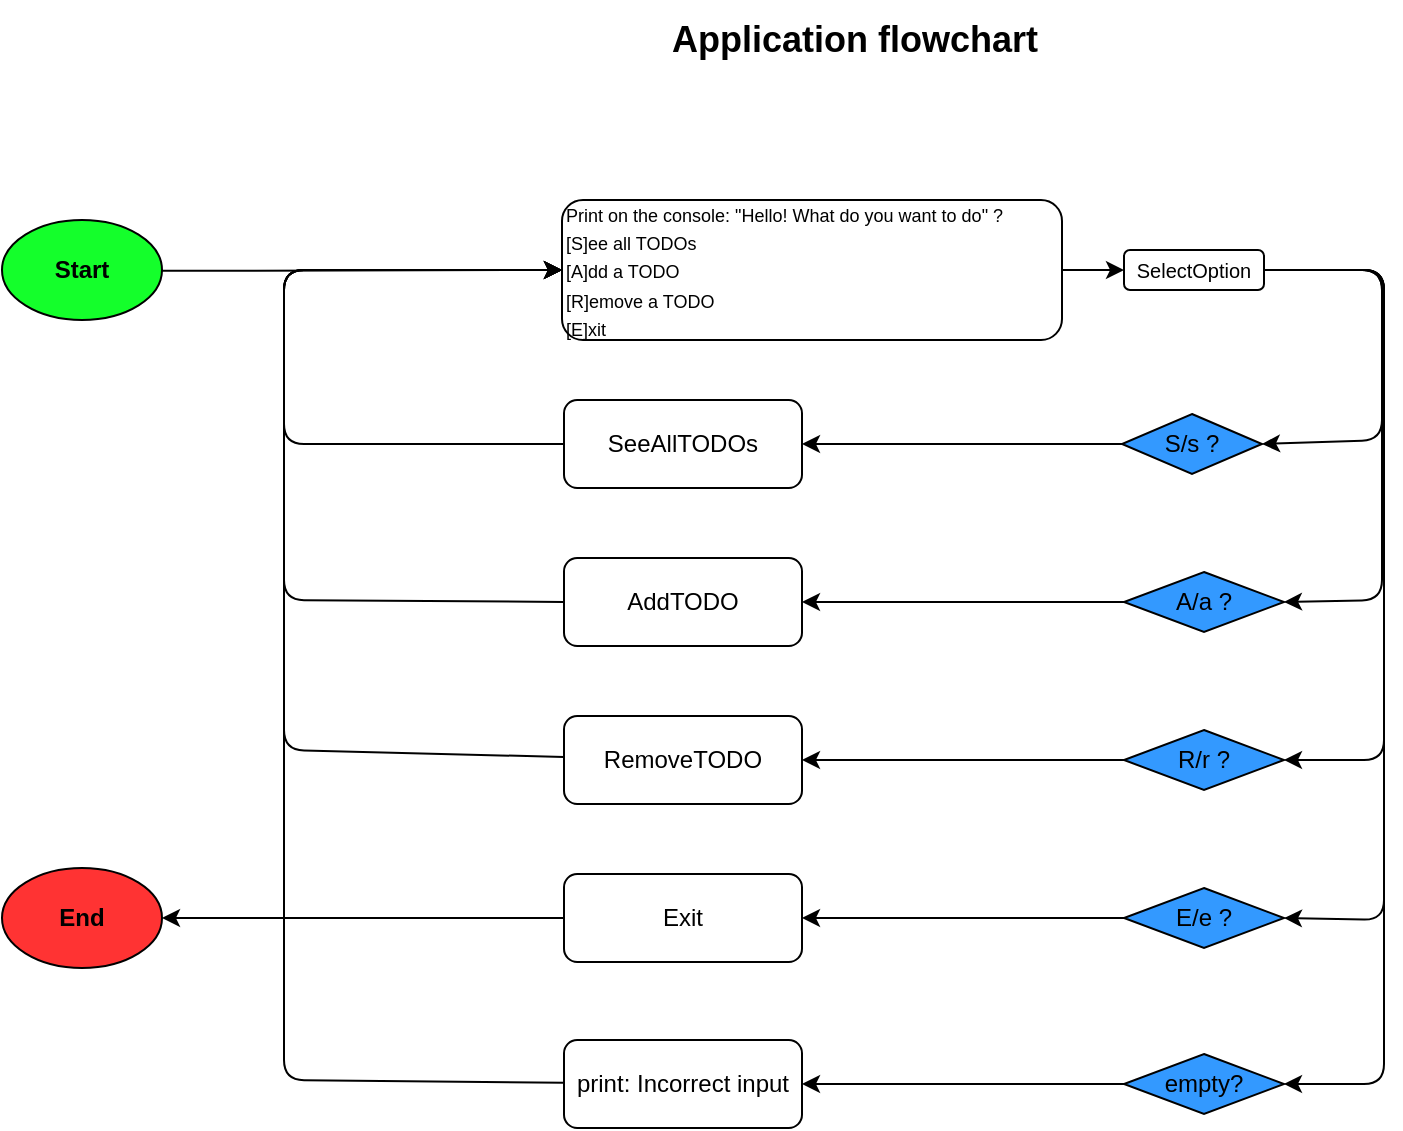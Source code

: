 <mxfile>
    <diagram id="gsi6BKH8xX73ITelr7hC" name="Page-1">
        <mxGraphModel dx="1072" dy="571" grid="1" gridSize="10" guides="1" tooltips="1" connect="1" arrows="1" fold="1" page="1" pageScale="1" pageWidth="850" pageHeight="1100" math="0" shadow="0">
            <root>
                <mxCell id="0"/>
                <mxCell id="1" parent="0"/>
                <mxCell id="20" style="edgeStyle=none;html=1;entryX=0;entryY=0.5;entryDx=0;entryDy=0;" parent="1" source="2" target="41" edge="1">
                    <mxGeometry relative="1" as="geometry">
                        <mxPoint x="360" y="175" as="targetPoint"/>
                    </mxGeometry>
                </mxCell>
                <mxCell id="2" value="&lt;b&gt;Start&lt;/b&gt;" style="ellipse;whiteSpace=wrap;html=1;fillColor=#14FF2B;" parent="1" vertex="1">
                    <mxGeometry x="39" y="150" width="80" height="50" as="geometry"/>
                </mxCell>
                <mxCell id="43" value="" style="edgeStyle=none;html=1;" parent="1" source="41" target="42" edge="1">
                    <mxGeometry relative="1" as="geometry"/>
                </mxCell>
                <mxCell id="41" value="&lt;div style=&quot;&quot;&gt;&lt;span style=&quot;font-size: 9px; background-color: transparent;&quot;&gt;Print on the console: &quot;Hello! What do you want to do&quot; ?&lt;/span&gt;&lt;/div&gt;&lt;div style=&quot;&quot;&gt;&lt;font style=&quot;font-size: 9px;&quot;&gt;[S]ee all TODOs&lt;/font&gt;&lt;/div&gt;&lt;div style=&quot;&quot;&gt;&lt;font style=&quot;font-size: 9px;&quot;&gt;[A]dd a TODO&lt;/font&gt;&lt;/div&gt;&lt;div style=&quot;&quot;&gt;&lt;font style=&quot;font-size: 9px;&quot;&gt;[R]emove a TODO&lt;/font&gt;&lt;/div&gt;&lt;div style=&quot;&quot;&gt;&lt;font style=&quot;font-size: 9px;&quot;&gt;[E]xit&lt;/font&gt;&lt;/div&gt;" style="rounded=1;whiteSpace=wrap;html=1;align=left;" parent="1" vertex="1">
                    <mxGeometry x="319" y="140" width="250" height="70" as="geometry"/>
                </mxCell>
                <mxCell id="49" style="edgeStyle=none;html=1;entryX=1;entryY=0.5;entryDx=0;entryDy=0;exitX=1;exitY=0.5;exitDx=0;exitDy=0;" parent="1" source="42" target="44" edge="1">
                    <mxGeometry relative="1" as="geometry">
                        <Array as="points">
                            <mxPoint x="729" y="175"/>
                            <mxPoint x="729" y="260"/>
                        </Array>
                    </mxGeometry>
                </mxCell>
                <mxCell id="58" style="edgeStyle=none;html=1;entryX=1;entryY=0.5;entryDx=0;entryDy=0;exitX=1;exitY=0.5;exitDx=0;exitDy=0;" parent="1" source="42" target="45" edge="1">
                    <mxGeometry relative="1" as="geometry">
                        <Array as="points">
                            <mxPoint x="729" y="175"/>
                            <mxPoint x="729" y="340"/>
                        </Array>
                    </mxGeometry>
                </mxCell>
                <mxCell id="92" style="edgeStyle=none;html=1;entryX=1;entryY=0.5;entryDx=0;entryDy=0;exitX=1;exitY=0.5;exitDx=0;exitDy=0;" parent="1" source="42" target="91" edge="1">
                    <mxGeometry relative="1" as="geometry">
                        <Array as="points">
                            <mxPoint x="730" y="175"/>
                            <mxPoint x="730" y="420"/>
                        </Array>
                    </mxGeometry>
                </mxCell>
                <mxCell id="100" style="edgeStyle=none;html=1;entryX=1;entryY=0.5;entryDx=0;entryDy=0;" parent="1" source="42" target="96" edge="1">
                    <mxGeometry relative="1" as="geometry">
                        <Array as="points">
                            <mxPoint x="730" y="175"/>
                            <mxPoint x="730" y="500"/>
                        </Array>
                    </mxGeometry>
                </mxCell>
                <mxCell id="104" style="edgeStyle=none;html=1;entryX=1;entryY=0.5;entryDx=0;entryDy=0;" parent="1" source="42" target="103" edge="1">
                    <mxGeometry relative="1" as="geometry">
                        <Array as="points">
                            <mxPoint x="730" y="175"/>
                            <mxPoint x="730" y="582"/>
                        </Array>
                    </mxGeometry>
                </mxCell>
                <mxCell id="42" value="&lt;div style=&quot;text-align: left;&quot;&gt;&lt;font size=&quot;1&quot;&gt;SelectOption&lt;/font&gt;&lt;/div&gt;" style="rounded=1;whiteSpace=wrap;html=1;" parent="1" vertex="1">
                    <mxGeometry x="600" y="165" width="70" height="20" as="geometry"/>
                </mxCell>
                <mxCell id="50" style="edgeStyle=none;html=1;entryX=1;entryY=0.5;entryDx=0;entryDy=0;" parent="1" source="44" target="51" edge="1">
                    <mxGeometry relative="1" as="geometry">
                        <mxPoint x="559" y="262" as="targetPoint"/>
                    </mxGeometry>
                </mxCell>
                <mxCell id="44" value="S/s ?" style="rhombus;whiteSpace=wrap;html=1;fillColor=#3399FF;" parent="1" vertex="1">
                    <mxGeometry x="599" y="247" width="70" height="30" as="geometry"/>
                </mxCell>
                <mxCell id="60" style="edgeStyle=none;html=1;entryX=1;entryY=0.5;entryDx=0;entryDy=0;" parent="1" source="45" target="90" edge="1">
                    <mxGeometry relative="1" as="geometry">
                        <mxPoint x="558" y="341" as="targetPoint"/>
                    </mxGeometry>
                </mxCell>
                <mxCell id="45" value="A/a ?" style="rhombus;whiteSpace=wrap;html=1;fillColor=#3399FF;" parent="1" vertex="1">
                    <mxGeometry x="600" y="326" width="80" height="30" as="geometry"/>
                </mxCell>
                <mxCell id="53" style="edgeStyle=none;html=1;entryX=0;entryY=0.5;entryDx=0;entryDy=0;exitX=0;exitY=0.5;exitDx=0;exitDy=0;" parent="1" source="51" target="41" edge="1">
                    <mxGeometry relative="1" as="geometry">
                        <Array as="points">
                            <mxPoint x="180" y="262"/>
                            <mxPoint x="180" y="175"/>
                        </Array>
                    </mxGeometry>
                </mxCell>
                <mxCell id="51" value="&lt;font style=&quot;font-size: 12px;&quot;&gt;SeeAllTODOs&lt;/font&gt;" style="rounded=1;whiteSpace=wrap;html=1;align=center;" parent="1" vertex="1">
                    <mxGeometry x="320" y="240" width="119" height="44" as="geometry"/>
                </mxCell>
                <mxCell id="80" style="edgeStyle=none;html=1;entryX=0;entryY=0.5;entryDx=0;entryDy=0;exitX=0;exitY=0.5;exitDx=0;exitDy=0;" parent="1" source="90" target="41" edge="1">
                    <mxGeometry relative="1" as="geometry">
                        <Array as="points">
                            <mxPoint x="180" y="340"/>
                            <mxPoint x="180" y="175"/>
                        </Array>
                        <mxPoint x="240" y="435" as="sourcePoint"/>
                    </mxGeometry>
                </mxCell>
                <mxCell id="79" style="edgeStyle=none;html=1;entryX=0;entryY=0.5;entryDx=0;entryDy=0;exitX=0;exitY=0.5;exitDx=0;exitDy=0;fillColor=#FF96C9;strokeColor=#FF86F4;" parent="1" edge="1">
                    <mxGeometry relative="1" as="geometry">
                        <Array as="points">
                            <mxPoint x="190" y="528"/>
                            <mxPoint x="190" y="350"/>
                            <mxPoint x="300" y="350"/>
                            <mxPoint x="410" y="350"/>
                            <mxPoint x="410" y="376"/>
                        </Array>
                        <mxPoint x="449" y="376" as="targetPoint"/>
                    </mxGeometry>
                </mxCell>
                <mxCell id="90" value="&lt;font style=&quot;font-size: 12px;&quot;&gt;AddTODO&lt;/font&gt;" style="rounded=1;whiteSpace=wrap;html=1;align=center;" parent="1" vertex="1">
                    <mxGeometry x="320" y="319" width="119" height="44" as="geometry"/>
                </mxCell>
                <mxCell id="94" style="edgeStyle=none;html=1;entryX=1;entryY=0.5;entryDx=0;entryDy=0;" parent="1" source="91" target="93" edge="1">
                    <mxGeometry relative="1" as="geometry"/>
                </mxCell>
                <mxCell id="91" value="R/r ?" style="rhombus;whiteSpace=wrap;html=1;fillColor=#3399FF;" parent="1" vertex="1">
                    <mxGeometry x="600" y="405" width="80" height="30" as="geometry"/>
                </mxCell>
                <mxCell id="95" style="edgeStyle=none;html=1;entryX=0;entryY=0.5;entryDx=0;entryDy=0;" parent="1" source="93" target="41" edge="1">
                    <mxGeometry relative="1" as="geometry">
                        <Array as="points">
                            <mxPoint x="180" y="415"/>
                            <mxPoint x="180" y="175"/>
                        </Array>
                    </mxGeometry>
                </mxCell>
                <mxCell id="93" value="&lt;font style=&quot;font-size: 12px;&quot;&gt;RemoveTODO&lt;/font&gt;" style="rounded=1;whiteSpace=wrap;html=1;align=center;" parent="1" vertex="1">
                    <mxGeometry x="320" y="398" width="119" height="44" as="geometry"/>
                </mxCell>
                <mxCell id="99" style="edgeStyle=none;html=1;entryX=1;entryY=0.5;entryDx=0;entryDy=0;" parent="1" source="96" target="97" edge="1">
                    <mxGeometry relative="1" as="geometry"/>
                </mxCell>
                <mxCell id="96" value="E/e ?" style="rhombus;whiteSpace=wrap;html=1;fillColor=#3399FF;" parent="1" vertex="1">
                    <mxGeometry x="600" y="484" width="80" height="30" as="geometry"/>
                </mxCell>
                <mxCell id="102" style="edgeStyle=none;html=1;entryX=1;entryY=0.5;entryDx=0;entryDy=0;" parent="1" source="97" target="101" edge="1">
                    <mxGeometry relative="1" as="geometry"/>
                </mxCell>
                <mxCell id="97" value="&lt;font style=&quot;font-size: 12px;&quot;&gt;Exit&lt;/font&gt;" style="rounded=1;whiteSpace=wrap;html=1;align=center;" parent="1" vertex="1">
                    <mxGeometry x="320" y="477" width="119" height="44" as="geometry"/>
                </mxCell>
                <mxCell id="101" value="&lt;b&gt;End&lt;/b&gt;" style="ellipse;whiteSpace=wrap;html=1;fillColor=#FF3333;" parent="1" vertex="1">
                    <mxGeometry x="39" y="474" width="80" height="50" as="geometry"/>
                </mxCell>
                <mxCell id="106" style="edgeStyle=none;html=1;entryX=1;entryY=0.5;entryDx=0;entryDy=0;" parent="1" source="103" target="105" edge="1">
                    <mxGeometry relative="1" as="geometry"/>
                </mxCell>
                <mxCell id="103" value="empty?" style="rhombus;whiteSpace=wrap;html=1;fillColor=#3399FF;" parent="1" vertex="1">
                    <mxGeometry x="600" y="567" width="80" height="30" as="geometry"/>
                </mxCell>
                <mxCell id="107" style="edgeStyle=none;html=1;entryX=0;entryY=0.5;entryDx=0;entryDy=0;" parent="1" source="105" target="41" edge="1">
                    <mxGeometry relative="1" as="geometry">
                        <Array as="points">
                            <mxPoint x="180" y="580"/>
                            <mxPoint x="180" y="175"/>
                        </Array>
                    </mxGeometry>
                </mxCell>
                <mxCell id="105" value="&lt;font style=&quot;font-size: 12px;&quot;&gt;print: Incorrect input&lt;/font&gt;" style="rounded=1;whiteSpace=wrap;html=1;align=center;" parent="1" vertex="1">
                    <mxGeometry x="320" y="560" width="119" height="44" as="geometry"/>
                </mxCell>
                <mxCell id="108" value="&lt;b&gt;&lt;font style=&quot;font-size: 18px;&quot;&gt;Application flowchart&lt;/font&gt;&lt;/b&gt;" style="text;html=1;align=center;verticalAlign=middle;resizable=0;points=[];autosize=1;strokeColor=none;fillColor=none;" vertex="1" parent="1">
                    <mxGeometry x="360" y="40" width="210" height="40" as="geometry"/>
                </mxCell>
            </root>
        </mxGraphModel>
    </diagram>
</mxfile>